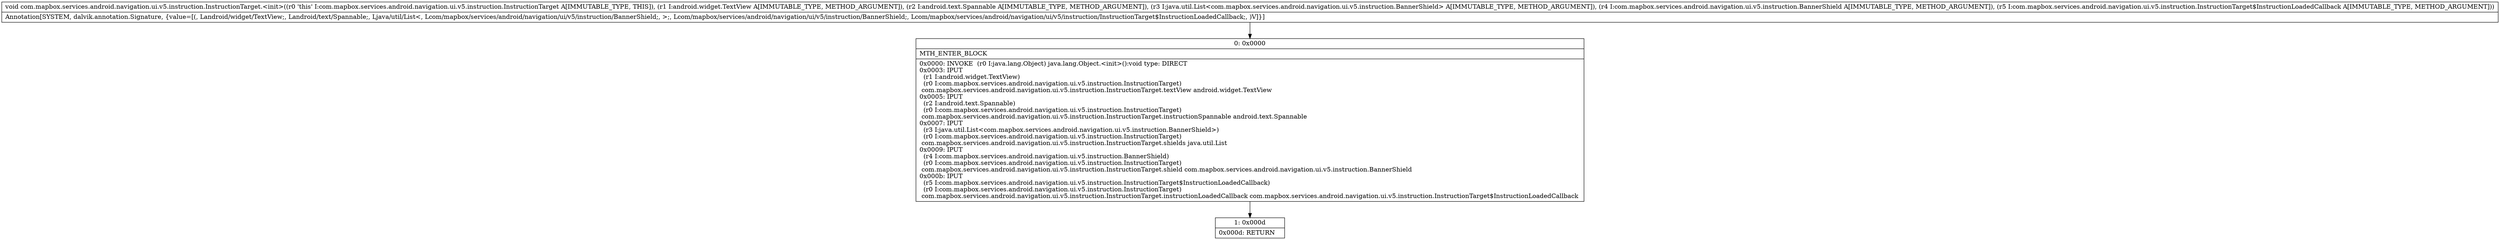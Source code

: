 digraph "CFG forcom.mapbox.services.android.navigation.ui.v5.instruction.InstructionTarget.\<init\>(Landroid\/widget\/TextView;Landroid\/text\/Spannable;Ljava\/util\/List;Lcom\/mapbox\/services\/android\/navigation\/ui\/v5\/instruction\/BannerShield;Lcom\/mapbox\/services\/android\/navigation\/ui\/v5\/instruction\/InstructionTarget$InstructionLoadedCallback;)V" {
Node_0 [shape=record,label="{0\:\ 0x0000|MTH_ENTER_BLOCK\l|0x0000: INVOKE  (r0 I:java.lang.Object) java.lang.Object.\<init\>():void type: DIRECT \l0x0003: IPUT  \l  (r1 I:android.widget.TextView)\l  (r0 I:com.mapbox.services.android.navigation.ui.v5.instruction.InstructionTarget)\l com.mapbox.services.android.navigation.ui.v5.instruction.InstructionTarget.textView android.widget.TextView \l0x0005: IPUT  \l  (r2 I:android.text.Spannable)\l  (r0 I:com.mapbox.services.android.navigation.ui.v5.instruction.InstructionTarget)\l com.mapbox.services.android.navigation.ui.v5.instruction.InstructionTarget.instructionSpannable android.text.Spannable \l0x0007: IPUT  \l  (r3 I:java.util.List\<com.mapbox.services.android.navigation.ui.v5.instruction.BannerShield\>)\l  (r0 I:com.mapbox.services.android.navigation.ui.v5.instruction.InstructionTarget)\l com.mapbox.services.android.navigation.ui.v5.instruction.InstructionTarget.shields java.util.List \l0x0009: IPUT  \l  (r4 I:com.mapbox.services.android.navigation.ui.v5.instruction.BannerShield)\l  (r0 I:com.mapbox.services.android.navigation.ui.v5.instruction.InstructionTarget)\l com.mapbox.services.android.navigation.ui.v5.instruction.InstructionTarget.shield com.mapbox.services.android.navigation.ui.v5.instruction.BannerShield \l0x000b: IPUT  \l  (r5 I:com.mapbox.services.android.navigation.ui.v5.instruction.InstructionTarget$InstructionLoadedCallback)\l  (r0 I:com.mapbox.services.android.navigation.ui.v5.instruction.InstructionTarget)\l com.mapbox.services.android.navigation.ui.v5.instruction.InstructionTarget.instructionLoadedCallback com.mapbox.services.android.navigation.ui.v5.instruction.InstructionTarget$InstructionLoadedCallback \l}"];
Node_1 [shape=record,label="{1\:\ 0x000d|0x000d: RETURN   \l}"];
MethodNode[shape=record,label="{void com.mapbox.services.android.navigation.ui.v5.instruction.InstructionTarget.\<init\>((r0 'this' I:com.mapbox.services.android.navigation.ui.v5.instruction.InstructionTarget A[IMMUTABLE_TYPE, THIS]), (r1 I:android.widget.TextView A[IMMUTABLE_TYPE, METHOD_ARGUMENT]), (r2 I:android.text.Spannable A[IMMUTABLE_TYPE, METHOD_ARGUMENT]), (r3 I:java.util.List\<com.mapbox.services.android.navigation.ui.v5.instruction.BannerShield\> A[IMMUTABLE_TYPE, METHOD_ARGUMENT]), (r4 I:com.mapbox.services.android.navigation.ui.v5.instruction.BannerShield A[IMMUTABLE_TYPE, METHOD_ARGUMENT]), (r5 I:com.mapbox.services.android.navigation.ui.v5.instruction.InstructionTarget$InstructionLoadedCallback A[IMMUTABLE_TYPE, METHOD_ARGUMENT]))  | Annotation[SYSTEM, dalvik.annotation.Signature, \{value=[(, Landroid\/widget\/TextView;, Landroid\/text\/Spannable;, Ljava\/util\/List\<, Lcom\/mapbox\/services\/android\/navigation\/ui\/v5\/instruction\/BannerShield;, \>;, Lcom\/mapbox\/services\/android\/navigation\/ui\/v5\/instruction\/BannerShield;, Lcom\/mapbox\/services\/android\/navigation\/ui\/v5\/instruction\/InstructionTarget$InstructionLoadedCallback;, )V]\}]\l}"];
MethodNode -> Node_0;
Node_0 -> Node_1;
}

